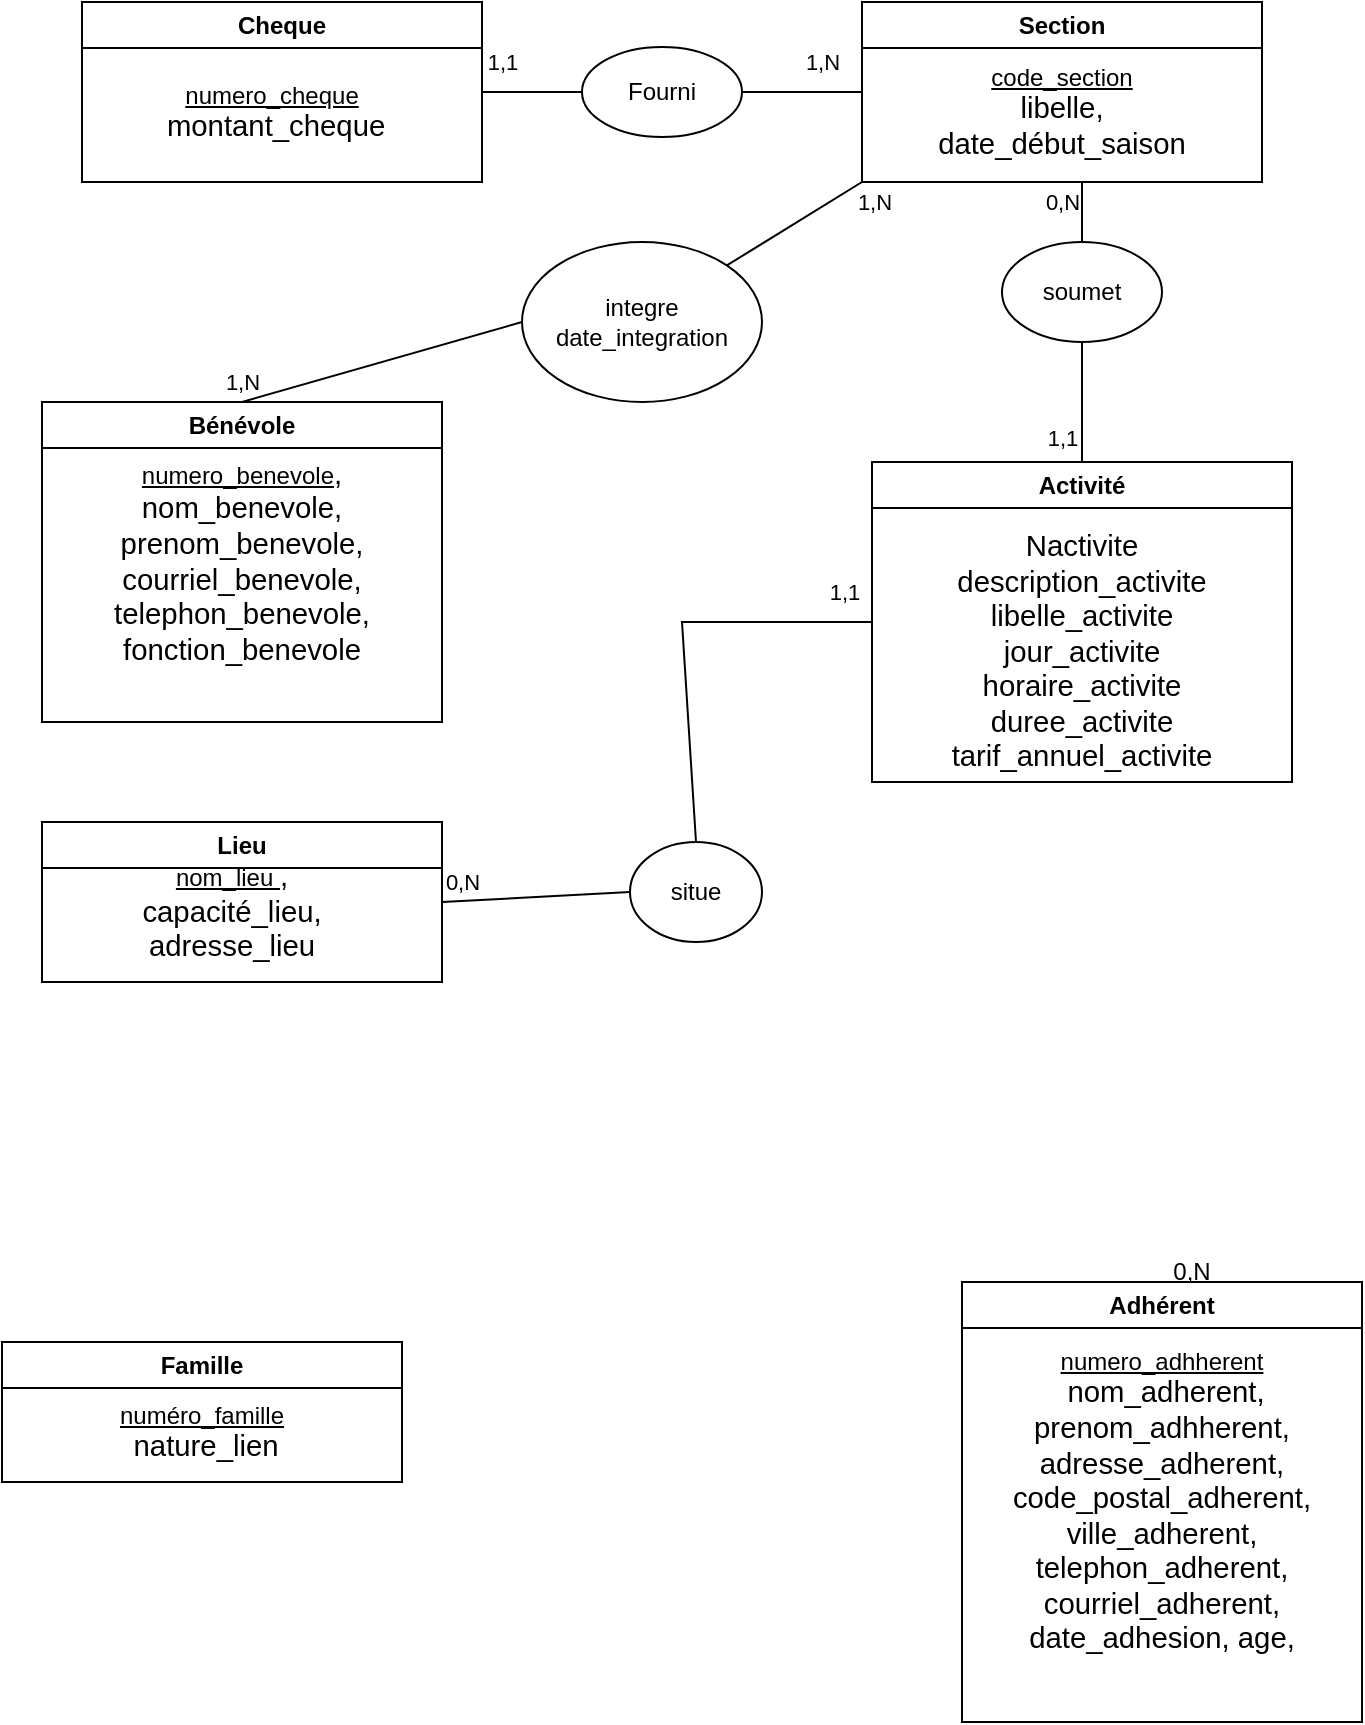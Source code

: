 <mxfile version="22.0.8" type="github">
  <diagram name="Page-1" id="Z1H5cb4nOgfpt247MVPV">
    <mxGraphModel dx="882" dy="604" grid="1" gridSize="10" guides="1" tooltips="1" connect="1" arrows="1" fold="1" page="1" pageScale="1" pageWidth="827" pageHeight="1169" math="0" shadow="0">
      <root>
        <mxCell id="0" />
        <mxCell id="1" parent="0" />
        <mxCell id="l4y7giBjrZG4BQ_seJTM-2" value="&lt;font style=&quot;vertical-align: inherit;&quot;&gt;&lt;font style=&quot;vertical-align: inherit;&quot;&gt;Famille&lt;/font&gt;&lt;/font&gt;" style="swimlane;whiteSpace=wrap;html=1;" parent="1" vertex="1">
          <mxGeometry x="10" y="700" width="200" height="70" as="geometry" />
        </mxCell>
        <mxCell id="l4y7giBjrZG4BQ_seJTM-3" value="&lt;u&gt;&lt;font style=&quot;vertical-align: inherit;&quot;&gt;&lt;font style=&quot;vertical-align: inherit;&quot;&gt;numéro_famille&lt;br&gt;&lt;/font&gt;&lt;/font&gt;&lt;/u&gt;&lt;span style=&quot;font-size:11.0pt;font-family:&amp;quot;Arial&amp;quot;,sans-serif;mso-fareast-font-family:&lt;br/&gt;NSimSun;mso-bidi-font-family:&amp;quot;Lucida Sans&amp;quot;;mso-ansi-language:FR;mso-fareast-language:&lt;br/&gt;ZH-CN;mso-bidi-language:HI&quot;&gt;&lt;font style=&quot;vertical-align: inherit;&quot;&gt;&lt;font style=&quot;vertical-align: inherit;&quot;&gt;&amp;nbsp;nature_lien&lt;/font&gt;&lt;/font&gt;&lt;/span&gt;" style="text;html=1;strokeColor=none;fillColor=none;align=center;verticalAlign=middle;whiteSpace=wrap;rounded=0;" parent="l4y7giBjrZG4BQ_seJTM-2" vertex="1">
          <mxGeometry x="70" y="30" width="60" height="30" as="geometry" />
        </mxCell>
        <mxCell id="l4y7giBjrZG4BQ_seJTM-4" value="Section" style="swimlane;whiteSpace=wrap;html=1;" parent="1" vertex="1">
          <mxGeometry x="440" y="30" width="200" height="90" as="geometry" />
        </mxCell>
        <mxCell id="l4y7giBjrZG4BQ_seJTM-5" value="&lt;u&gt;&lt;font style=&quot;vertical-align: inherit;&quot;&gt;&lt;font style=&quot;vertical-align: inherit;&quot;&gt;code_section&lt;br&gt;&lt;/font&gt;&lt;/font&gt;&lt;/u&gt;&lt;span style=&quot;font-size:11.0pt;font-family:&amp;quot;Arial&amp;quot;,sans-serif;mso-fareast-font-family:&lt;br/&gt;NSimSun;mso-bidi-font-family:&amp;quot;Lucida Sans&amp;quot;;mso-ansi-language:FR;mso-fareast-language:&lt;br/&gt;ZH-CN;mso-bidi-language:HI&quot;&gt;&lt;font style=&quot;vertical-align: inherit;&quot;&gt;&lt;font style=&quot;vertical-align: inherit;&quot;&gt;libelle, date_début_saison&lt;/font&gt;&lt;/font&gt;&lt;/span&gt;" style="text;html=1;strokeColor=none;fillColor=none;align=center;verticalAlign=middle;whiteSpace=wrap;rounded=0;" parent="l4y7giBjrZG4BQ_seJTM-4" vertex="1">
          <mxGeometry x="70" y="40" width="60" height="30" as="geometry" />
        </mxCell>
        <mxCell id="l4y7giBjrZG4BQ_seJTM-14" value="Bénévole" style="swimlane;whiteSpace=wrap;html=1;" parent="1" vertex="1">
          <mxGeometry x="30" y="230" width="200" height="160" as="geometry" />
        </mxCell>
        <mxCell id="l4y7giBjrZG4BQ_seJTM-15" value="&lt;u&gt;&lt;font style=&quot;vertical-align: inherit;&quot;&gt;&lt;font style=&quot;vertical-align: inherit;&quot;&gt;numero_benevole&lt;/font&gt;&lt;/font&gt;&lt;/u&gt;&lt;span style=&quot;font-size:11.0pt;&lt;br/&gt;font-family:&amp;quot;Arial&amp;quot;,sans-serif;mso-fareast-font-family:NSimSun;mso-bidi-font-family:&lt;br/&gt;&amp;quot;Lucida Sans&amp;quot;;mso-ansi-language:EN-US;mso-fareast-language:ZH-CN;mso-bidi-language:&lt;br/&gt;HI&quot; lang=&quot;EN-US&quot;&gt;&lt;font style=&quot;vertical-align: inherit;&quot;&gt;&lt;font style=&quot;vertical-align: inherit;&quot;&gt;, nom_benevole, prenom_benevole, courriel_benevole, telephon_benevole, fonction_benevole&lt;/font&gt;&lt;/font&gt;&lt;/span&gt;" style="text;html=1;strokeColor=none;fillColor=none;align=center;verticalAlign=middle;whiteSpace=wrap;rounded=0;" parent="l4y7giBjrZG4BQ_seJTM-14" vertex="1">
          <mxGeometry x="70" y="65" width="60" height="30" as="geometry" />
        </mxCell>
        <mxCell id="l4y7giBjrZG4BQ_seJTM-19" value="Activité" style="swimlane;whiteSpace=wrap;html=1;" parent="1" vertex="1">
          <mxGeometry x="445" y="260" width="210" height="160" as="geometry" />
        </mxCell>
        <mxCell id="l4y7giBjrZG4BQ_seJTM-20" value="&lt;font style=&quot;vertical-align: inherit;&quot;&gt;&lt;font style=&quot;vertical-align: inherit;&quot;&gt;&lt;font style=&quot;vertical-align: inherit;&quot;&gt;&lt;font style=&quot;vertical-align: inherit;&quot;&gt;&lt;font face=&quot;Arial, sans-serif&quot;&gt;&lt;span style=&quot;font-size: 11pt;&quot;&gt;Nactivite description_activite libelle_activite jour_activite horaire_activite duree_activite tarif_annuel_activite&lt;/span&gt;&lt;/font&gt;&lt;/font&gt;&lt;/font&gt;&lt;/font&gt;&lt;/font&gt;" style="text;html=1;strokeColor=none;fillColor=none;align=center;verticalAlign=middle;whiteSpace=wrap;rounded=0;" parent="l4y7giBjrZG4BQ_seJTM-19" vertex="1">
          <mxGeometry x="75" y="80" width="60" height="30" as="geometry" />
        </mxCell>
        <mxCell id="l4y7giBjrZG4BQ_seJTM-24" value="Adhérent" style="swimlane;whiteSpace=wrap;html=1;" parent="1" vertex="1">
          <mxGeometry x="490" y="670" width="200" height="220" as="geometry" />
        </mxCell>
        <mxCell id="l4y7giBjrZG4BQ_seJTM-25" value="&lt;u&gt;&lt;font style=&quot;vertical-align: inherit;&quot;&gt;&lt;font style=&quot;vertical-align: inherit;&quot;&gt;&lt;font style=&quot;vertical-align: inherit;&quot;&gt;&lt;font style=&quot;vertical-align: inherit;&quot;&gt;numero_adhherent &lt;/font&gt;&lt;/font&gt;&lt;/font&gt;&lt;/font&gt;&lt;/u&gt;&lt;span style=&quot;font-size:11.0pt;&lt;br/&gt;font-family:&amp;quot;Arial&amp;quot;,sans-serif;mso-fareast-font-family:NSimSun;mso-bidi-font-family:&lt;br/&gt;&amp;quot;Lucida Sans&amp;quot;;mso-ansi-language:EN-US;mso-fareast-language:ZH-CN;mso-bidi-language:&lt;br/&gt;HI&quot; lang=&quot;EN-US&quot;&gt;&lt;font style=&quot;vertical-align: inherit;&quot;&gt;&lt;font style=&quot;vertical-align: inherit;&quot;&gt;&lt;font style=&quot;vertical-align: inherit;&quot;&gt;&lt;font style=&quot;vertical-align: inherit;&quot;&gt;&amp;nbsp;nom_adherent, prenom_adhherent, adresse_adherent, code_postal_adherent, ville_adherent, telephon_adherent, courriel_adherent, date_adhesion, age,&lt;/font&gt;&lt;/font&gt;&lt;/font&gt;&lt;/font&gt;&lt;/span&gt;" style="text;html=1;strokeColor=none;fillColor=none;align=center;verticalAlign=middle;whiteSpace=wrap;rounded=0;" parent="l4y7giBjrZG4BQ_seJTM-24" vertex="1">
          <mxGeometry x="70" y="95" width="60" height="30" as="geometry" />
        </mxCell>
        <mxCell id="l4y7giBjrZG4BQ_seJTM-39" value="0,N" style="text;html=1;strokeColor=none;fillColor=none;align=center;verticalAlign=middle;whiteSpace=wrap;rounded=0;" parent="l4y7giBjrZG4BQ_seJTM-24" vertex="1">
          <mxGeometry x="85" y="-20" width="60" height="30" as="geometry" />
        </mxCell>
        <mxCell id="l4y7giBjrZG4BQ_seJTM-29" value="&lt;font style=&quot;vertical-align: inherit;&quot;&gt;&lt;font style=&quot;vertical-align: inherit;&quot;&gt;Cheque&lt;/font&gt;&lt;/font&gt;" style="swimlane;whiteSpace=wrap;html=1;" parent="1" vertex="1">
          <mxGeometry x="50" y="30" width="200" height="90" as="geometry" />
        </mxCell>
        <mxCell id="l4y7giBjrZG4BQ_seJTM-30" value="&lt;u&gt;&lt;font style=&quot;vertical-align: inherit;&quot;&gt;&lt;font style=&quot;vertical-align: inherit;&quot;&gt;numero_cheque&lt;br&gt;&lt;/font&gt;&lt;/font&gt;&lt;/u&gt;&lt;span style=&quot;font-size:11.0pt;font-family:&amp;quot;Arial&amp;quot;,sans-serif;mso-fareast-font-family:&lt;br/&gt;NSimSun;mso-bidi-font-family:&amp;quot;Lucida Sans&amp;quot;;mso-ansi-language:FR;mso-fareast-language:&lt;br/&gt;ZH-CN;mso-bidi-language:HI&quot;&gt;&lt;font style=&quot;vertical-align: inherit;&quot;&gt;&lt;font style=&quot;vertical-align: inherit;&quot;&gt;&amp;nbsp;montant_cheque&lt;/font&gt;&lt;/font&gt;&lt;/span&gt;" style="text;html=1;strokeColor=none;fillColor=none;align=center;verticalAlign=middle;whiteSpace=wrap;rounded=0;" parent="l4y7giBjrZG4BQ_seJTM-29" vertex="1">
          <mxGeometry x="65" y="40" width="60" height="30" as="geometry" />
        </mxCell>
        <mxCell id="l4y7giBjrZG4BQ_seJTM-32" value="Lieu" style="swimlane;whiteSpace=wrap;html=1;" parent="1" vertex="1">
          <mxGeometry x="30" y="440" width="200" height="80" as="geometry" />
        </mxCell>
        <mxCell id="l4y7giBjrZG4BQ_seJTM-33" value="&lt;u&gt;&lt;font style=&quot;vertical-align: inherit;&quot;&gt;&lt;font style=&quot;vertical-align: inherit;&quot;&gt;nom_lieu &lt;/font&gt;&lt;/font&gt;&lt;/u&gt;&lt;span style=&quot;font-size:11.0pt;font-family:&amp;quot;Arial&amp;quot;,sans-serif;mso-fareast-font-family:&lt;br/&gt;NSimSun;mso-bidi-font-family:&amp;quot;Lucida Sans&amp;quot;;mso-ansi-language:FR;mso-fareast-language:&lt;br/&gt;ZH-CN;mso-bidi-language:HI&quot;&gt;&lt;font style=&quot;vertical-align: inherit;&quot;&gt;&lt;font style=&quot;vertical-align: inherit;&quot;&gt;, capacité&lt;/font&gt;&lt;/font&gt;&lt;/span&gt;&lt;span style=&quot;font-size:11.0pt;font-family:&lt;br/&gt;&amp;quot;Arial&amp;quot;,sans-serif;mso-fareast-font-family:NSimSun;mso-bidi-font-family:&amp;quot;Lucida Sans&amp;quot;;&lt;br/&gt;mso-ansi-language:FR;mso-fareast-language:ZH-CN;mso-bidi-language:HI&quot;&gt;&lt;font style=&quot;vertical-align: inherit;&quot;&gt;&lt;font style=&quot;vertical-align: inherit;&quot;&gt;_lieu, adresse_lieu&lt;/font&gt;&lt;/font&gt;&lt;/span&gt;" style="text;html=1;strokeColor=none;fillColor=none;align=center;verticalAlign=middle;whiteSpace=wrap;rounded=0;" parent="l4y7giBjrZG4BQ_seJTM-32" vertex="1">
          <mxGeometry x="65" y="30" width="60" height="30" as="geometry" />
        </mxCell>
        <mxCell id="yP5zEzGh9lMOg15uP4kJ-4" value="&lt;font style=&quot;vertical-align: inherit;&quot;&gt;&lt;font style=&quot;vertical-align: inherit;&quot;&gt;soumet&lt;/font&gt;&lt;/font&gt;" style="ellipse;whiteSpace=wrap;html=1;" vertex="1" parent="1">
          <mxGeometry x="510" y="150" width="80" height="50" as="geometry" />
        </mxCell>
        <mxCell id="yP5zEzGh9lMOg15uP4kJ-5" value="" style="endArrow=none;html=1;rounded=0;entryX=0.5;entryY=1;entryDx=0;entryDy=0;exitX=0.5;exitY=0;exitDx=0;exitDy=0;" edge="1" parent="1" source="l4y7giBjrZG4BQ_seJTM-19" target="yP5zEzGh9lMOg15uP4kJ-4">
          <mxGeometry width="50" height="50" relative="1" as="geometry">
            <mxPoint x="520" y="250" as="sourcePoint" />
            <mxPoint x="570" y="200" as="targetPoint" />
          </mxGeometry>
        </mxCell>
        <mxCell id="yP5zEzGh9lMOg15uP4kJ-11" value="&lt;font style=&quot;vertical-align: inherit;&quot;&gt;&lt;font style=&quot;vertical-align: inherit;&quot;&gt;1,1&lt;/font&gt;&lt;/font&gt;" style="edgeLabel;html=1;align=center;verticalAlign=middle;resizable=0;points=[];" vertex="1" connectable="0" parent="yP5zEzGh9lMOg15uP4kJ-5">
          <mxGeometry x="-0.6" y="1" relative="1" as="geometry">
            <mxPoint x="-9" as="offset" />
          </mxGeometry>
        </mxCell>
        <mxCell id="yP5zEzGh9lMOg15uP4kJ-10" value="" style="endArrow=none;html=1;rounded=0;exitX=0.5;exitY=0;exitDx=0;exitDy=0;" edge="1" parent="1" source="yP5zEzGh9lMOg15uP4kJ-4">
          <mxGeometry width="50" height="50" relative="1" as="geometry">
            <mxPoint x="530" y="180" as="sourcePoint" />
            <mxPoint x="550" y="120" as="targetPoint" />
          </mxGeometry>
        </mxCell>
        <mxCell id="yP5zEzGh9lMOg15uP4kJ-12" value="&lt;font style=&quot;vertical-align: inherit;&quot;&gt;&lt;font style=&quot;vertical-align: inherit;&quot;&gt;0,N&lt;/font&gt;&lt;/font&gt;" style="edgeLabel;html=1;align=center;verticalAlign=middle;resizable=0;points=[];" vertex="1" connectable="0" parent="yP5zEzGh9lMOg15uP4kJ-10">
          <mxGeometry y="-9" relative="1" as="geometry">
            <mxPoint x="-19" y="-5" as="offset" />
          </mxGeometry>
        </mxCell>
        <mxCell id="yP5zEzGh9lMOg15uP4kJ-13" value="&lt;font style=&quot;vertical-align: inherit;&quot;&gt;&lt;font style=&quot;vertical-align: inherit;&quot;&gt;Fourni&lt;/font&gt;&lt;/font&gt;" style="ellipse;whiteSpace=wrap;html=1;" vertex="1" parent="1">
          <mxGeometry x="300" y="52.5" width="80" height="45" as="geometry" />
        </mxCell>
        <mxCell id="yP5zEzGh9lMOg15uP4kJ-14" value="" style="endArrow=none;html=1;rounded=0;entryX=0;entryY=0.5;entryDx=0;entryDy=0;exitX=1;exitY=0.5;exitDx=0;exitDy=0;" edge="1" parent="1" source="yP5zEzGh9lMOg15uP4kJ-13" target="l4y7giBjrZG4BQ_seJTM-4">
          <mxGeometry width="50" height="50" relative="1" as="geometry">
            <mxPoint x="380" y="120" as="sourcePoint" />
            <mxPoint x="450" y="80" as="targetPoint" />
          </mxGeometry>
        </mxCell>
        <mxCell id="yP5zEzGh9lMOg15uP4kJ-16" value="&lt;font style=&quot;vertical-align: inherit;&quot;&gt;&lt;font style=&quot;vertical-align: inherit;&quot;&gt;1,N&lt;/font&gt;&lt;/font&gt;" style="edgeLabel;html=1;align=center;verticalAlign=middle;resizable=0;points=[];" vertex="1" connectable="0" parent="yP5zEzGh9lMOg15uP4kJ-14">
          <mxGeometry x="-0.2" y="-3" relative="1" as="geometry">
            <mxPoint x="16" y="-18" as="offset" />
          </mxGeometry>
        </mxCell>
        <mxCell id="yP5zEzGh9lMOg15uP4kJ-15" value="" style="endArrow=none;html=1;rounded=0;entryX=0;entryY=0.5;entryDx=0;entryDy=0;exitX=1;exitY=0.5;exitDx=0;exitDy=0;" edge="1" parent="1" source="l4y7giBjrZG4BQ_seJTM-29" target="yP5zEzGh9lMOg15uP4kJ-13">
          <mxGeometry width="50" height="50" relative="1" as="geometry">
            <mxPoint x="250" y="100" as="sourcePoint" />
            <mxPoint x="300" y="50" as="targetPoint" />
          </mxGeometry>
        </mxCell>
        <mxCell id="yP5zEzGh9lMOg15uP4kJ-17" value="&lt;font style=&quot;vertical-align: inherit;&quot;&gt;&lt;font style=&quot;vertical-align: inherit;&quot;&gt;1,1&lt;/font&gt;&lt;/font&gt;" style="edgeLabel;html=1;align=center;verticalAlign=middle;resizable=0;points=[];" vertex="1" connectable="0" parent="yP5zEzGh9lMOg15uP4kJ-15">
          <mxGeometry x="-0.16" y="7" relative="1" as="geometry">
            <mxPoint x="-11" y="-8" as="offset" />
          </mxGeometry>
        </mxCell>
        <mxCell id="yP5zEzGh9lMOg15uP4kJ-18" value="&lt;font style=&quot;vertical-align: inherit;&quot;&gt;&lt;font style=&quot;vertical-align: inherit;&quot;&gt;integre&lt;br&gt;date_integration&lt;br&gt;&lt;/font&gt;&lt;/font&gt;" style="ellipse;whiteSpace=wrap;html=1;" vertex="1" parent="1">
          <mxGeometry x="270" y="150" width="120" height="80" as="geometry" />
        </mxCell>
        <mxCell id="yP5zEzGh9lMOg15uP4kJ-19" value="" style="endArrow=none;html=1;rounded=0;exitX=1;exitY=0;exitDx=0;exitDy=0;" edge="1" parent="1" source="yP5zEzGh9lMOg15uP4kJ-18">
          <mxGeometry width="50" height="50" relative="1" as="geometry">
            <mxPoint x="390" y="170" as="sourcePoint" />
            <mxPoint x="440" y="120" as="targetPoint" />
          </mxGeometry>
        </mxCell>
        <mxCell id="yP5zEzGh9lMOg15uP4kJ-22" value="&lt;font style=&quot;vertical-align: inherit;&quot;&gt;&lt;font style=&quot;vertical-align: inherit;&quot;&gt;1,N&lt;/font&gt;&lt;/font&gt;" style="edgeLabel;html=1;align=center;verticalAlign=middle;resizable=0;points=[];" vertex="1" connectable="0" parent="yP5zEzGh9lMOg15uP4kJ-19">
          <mxGeometry x="0.531" relative="1" as="geometry">
            <mxPoint x="21" as="offset" />
          </mxGeometry>
        </mxCell>
        <mxCell id="yP5zEzGh9lMOg15uP4kJ-20" value="" style="endArrow=none;html=1;rounded=0;entryX=0;entryY=0.5;entryDx=0;entryDy=0;exitX=0.5;exitY=0;exitDx=0;exitDy=0;" edge="1" parent="1" source="l4y7giBjrZG4BQ_seJTM-14" target="yP5zEzGh9lMOg15uP4kJ-18">
          <mxGeometry width="50" height="50" relative="1" as="geometry">
            <mxPoint x="230" y="260" as="sourcePoint" />
            <mxPoint x="280" y="210" as="targetPoint" />
          </mxGeometry>
        </mxCell>
        <mxCell id="yP5zEzGh9lMOg15uP4kJ-23" value="&lt;font style=&quot;vertical-align: inherit;&quot;&gt;&lt;font style=&quot;vertical-align: inherit;&quot;&gt;1,N&lt;/font&gt;&lt;/font&gt;" style="edgeLabel;html=1;align=center;verticalAlign=middle;resizable=0;points=[];" vertex="1" connectable="0" parent="yP5zEzGh9lMOg15uP4kJ-20">
          <mxGeometry x="-0.383" y="4" relative="1" as="geometry">
            <mxPoint x="-42" y="6" as="offset" />
          </mxGeometry>
        </mxCell>
        <mxCell id="yP5zEzGh9lMOg15uP4kJ-24" value="&lt;font style=&quot;vertical-align: inherit;&quot;&gt;&lt;font style=&quot;vertical-align: inherit;&quot;&gt;situe&lt;/font&gt;&lt;/font&gt;" style="ellipse;whiteSpace=wrap;html=1;" vertex="1" parent="1">
          <mxGeometry x="324" y="450" width="66" height="50" as="geometry" />
        </mxCell>
        <mxCell id="yP5zEzGh9lMOg15uP4kJ-25" value="" style="endArrow=none;html=1;rounded=0;entryX=0;entryY=0.5;entryDx=0;entryDy=0;exitX=0.5;exitY=0;exitDx=0;exitDy=0;" edge="1" parent="1" source="yP5zEzGh9lMOg15uP4kJ-24" target="l4y7giBjrZG4BQ_seJTM-19">
          <mxGeometry width="50" height="50" relative="1" as="geometry">
            <mxPoint x="340" y="340" as="sourcePoint" />
            <mxPoint x="360" y="320" as="targetPoint" />
            <Array as="points">
              <mxPoint x="350" y="340" />
            </Array>
          </mxGeometry>
        </mxCell>
        <mxCell id="yP5zEzGh9lMOg15uP4kJ-27" value="&lt;font style=&quot;vertical-align: inherit;&quot;&gt;&lt;font style=&quot;vertical-align: inherit;&quot;&gt;1,1&lt;/font&gt;&lt;/font&gt;" style="edgeLabel;html=1;align=center;verticalAlign=middle;resizable=0;points=[];" vertex="1" connectable="0" parent="yP5zEzGh9lMOg15uP4kJ-25">
          <mxGeometry x="0.708" y="3" relative="1" as="geometry">
            <mxPoint x="15" y="-12" as="offset" />
          </mxGeometry>
        </mxCell>
        <mxCell id="yP5zEzGh9lMOg15uP4kJ-26" value="" style="endArrow=none;html=1;rounded=0;entryX=0;entryY=0.5;entryDx=0;entryDy=0;exitX=1;exitY=0.5;exitDx=0;exitDy=0;" edge="1" parent="1" source="l4y7giBjrZG4BQ_seJTM-32" target="yP5zEzGh9lMOg15uP4kJ-24">
          <mxGeometry width="50" height="50" relative="1" as="geometry">
            <mxPoint x="240" y="510" as="sourcePoint" />
            <mxPoint x="290" y="460" as="targetPoint" />
          </mxGeometry>
        </mxCell>
        <mxCell id="yP5zEzGh9lMOg15uP4kJ-28" value="&lt;font style=&quot;vertical-align: inherit;&quot;&gt;&lt;font style=&quot;vertical-align: inherit;&quot;&gt;0,N&lt;/font&gt;&lt;/font&gt;" style="edgeLabel;html=1;align=center;verticalAlign=middle;resizable=0;points=[];" vertex="1" connectable="0" parent="yP5zEzGh9lMOg15uP4kJ-26">
          <mxGeometry x="-0.677" y="4" relative="1" as="geometry">
            <mxPoint x="-5" y="-5" as="offset" />
          </mxGeometry>
        </mxCell>
      </root>
    </mxGraphModel>
  </diagram>
</mxfile>
